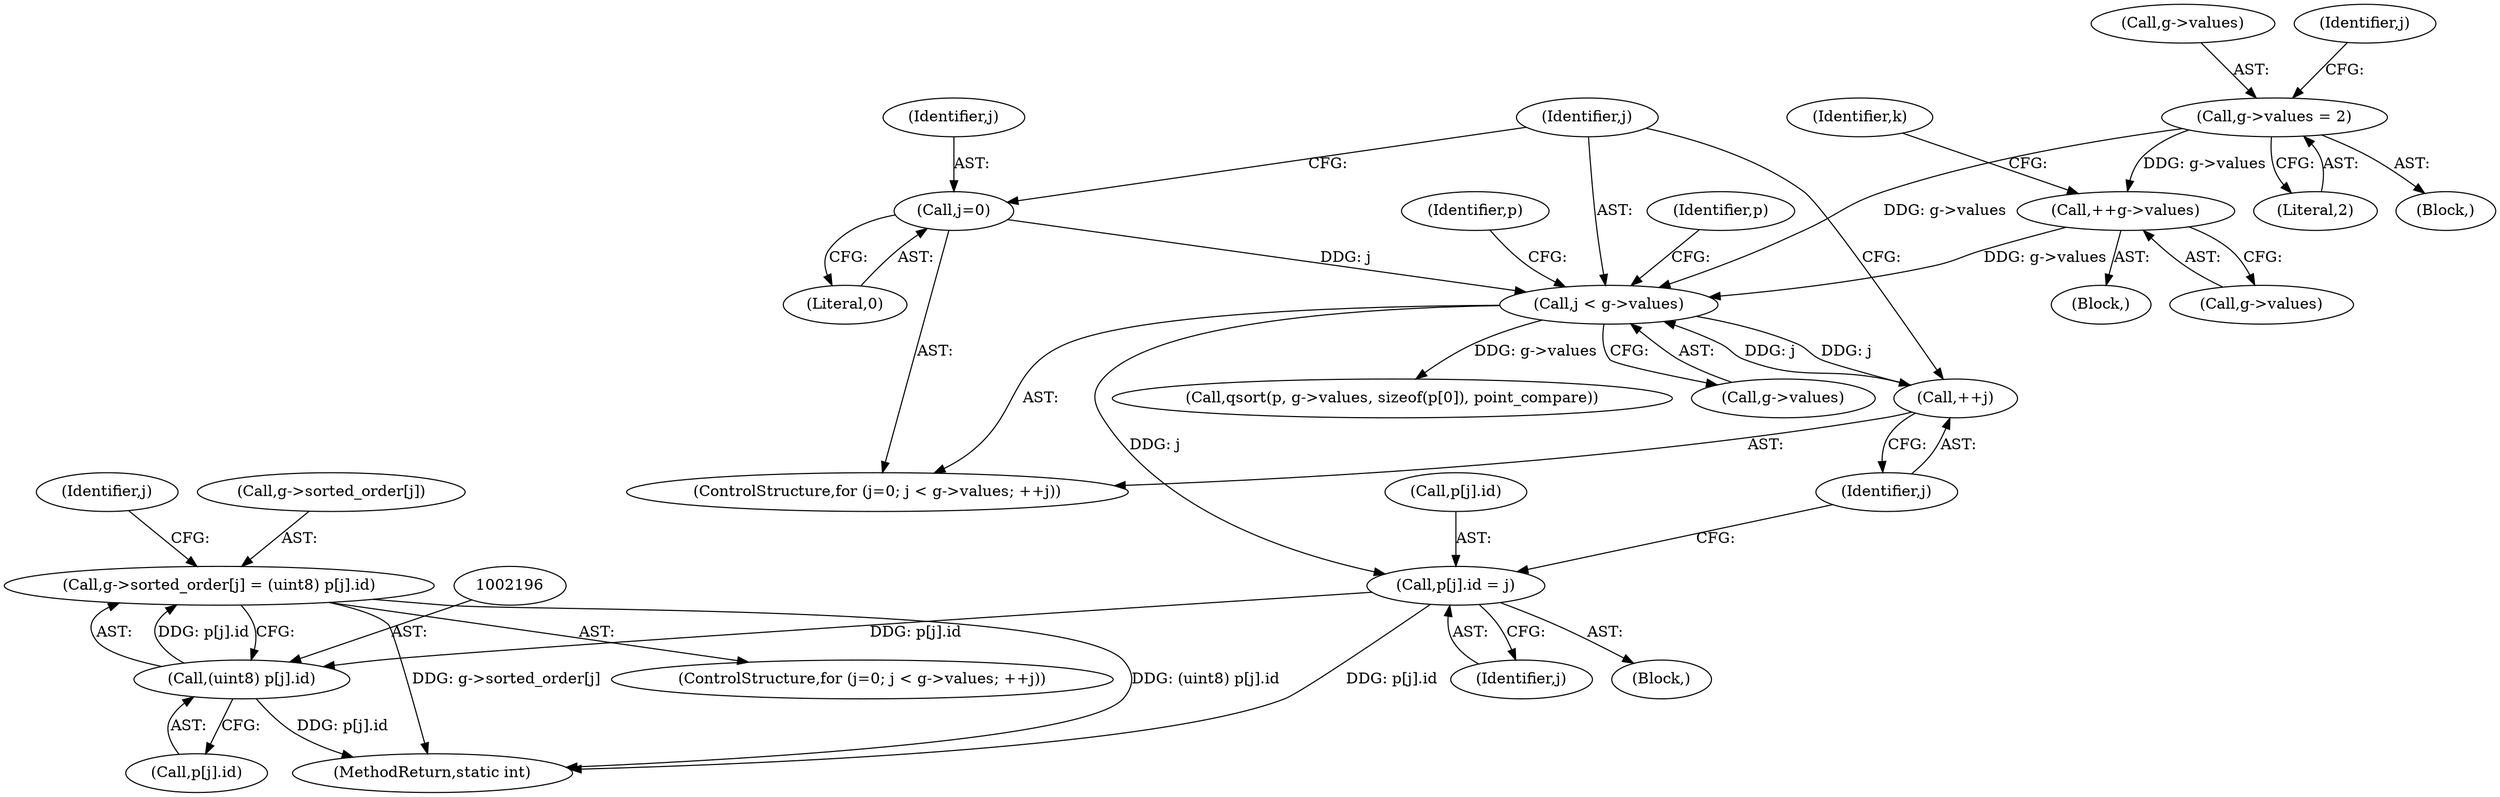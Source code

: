 digraph "0_stb_244d83bc3d859293f55812d48b3db168e581f6ab_0@array" {
"1002189" [label="(Call,g->sorted_order[j] = (uint8) p[j].id)"];
"1002195" [label="(Call,(uint8) p[j].id)"];
"1002161" [label="(Call,p[j].id = j)"];
"1002142" [label="(Call,j < g->values)"];
"1002147" [label="(Call,++j)"];
"1002139" [label="(Call,j=0)"];
"1002082" [label="(Call,g->values = 2)"];
"1002134" [label="(Call,++g->values)"];
"1002167" [label="(Identifier,j)"];
"1002149" [label="(Block,)"];
"1002197" [label="(Call,p[j].id)"];
"1002168" [label="(Call,qsort(p, g->values, sizeof(p[0]), point_compare))"];
"1003515" [label="(MethodReturn,static int)"];
"1002086" [label="(Literal,2)"];
"1002135" [label="(Call,g->values)"];
"1002190" [label="(Call,g->sorted_order[j])"];
"1002140" [label="(Identifier,j)"];
"1002141" [label="(Literal,0)"];
"1002144" [label="(Call,g->values)"];
"1002119" [label="(Identifier,k)"];
"1002153" [label="(Identifier,p)"];
"1002142" [label="(Call,j < g->values)"];
"1002161" [label="(Call,p[j].id = j)"];
"1002082" [label="(Call,g->values = 2)"];
"1002162" [label="(Call,p[j].id)"];
"1002147" [label="(Call,++j)"];
"1002083" [label="(Call,g->values)"];
"1002195" [label="(Call,(uint8) p[j].id)"];
"1002148" [label="(Identifier,j)"];
"1002169" [label="(Identifier,p)"];
"1002089" [label="(Identifier,j)"];
"1002178" [label="(ControlStructure,for (j=0; j < g->values; ++j))"];
"1002139" [label="(Call,j=0)"];
"1002143" [label="(Identifier,j)"];
"1002134" [label="(Call,++g->values)"];
"1002188" [label="(Identifier,j)"];
"1001882" [label="(Block,)"];
"1002120" [label="(Block,)"];
"1002189" [label="(Call,g->sorted_order[j] = (uint8) p[j].id)"];
"1002138" [label="(ControlStructure,for (j=0; j < g->values; ++j))"];
"1002189" -> "1002178"  [label="AST: "];
"1002189" -> "1002195"  [label="CFG: "];
"1002190" -> "1002189"  [label="AST: "];
"1002195" -> "1002189"  [label="AST: "];
"1002188" -> "1002189"  [label="CFG: "];
"1002189" -> "1003515"  [label="DDG: g->sorted_order[j]"];
"1002189" -> "1003515"  [label="DDG: (uint8) p[j].id"];
"1002195" -> "1002189"  [label="DDG: p[j].id"];
"1002195" -> "1002197"  [label="CFG: "];
"1002196" -> "1002195"  [label="AST: "];
"1002197" -> "1002195"  [label="AST: "];
"1002195" -> "1003515"  [label="DDG: p[j].id"];
"1002161" -> "1002195"  [label="DDG: p[j].id"];
"1002161" -> "1002149"  [label="AST: "];
"1002161" -> "1002167"  [label="CFG: "];
"1002162" -> "1002161"  [label="AST: "];
"1002167" -> "1002161"  [label="AST: "];
"1002148" -> "1002161"  [label="CFG: "];
"1002161" -> "1003515"  [label="DDG: p[j].id"];
"1002142" -> "1002161"  [label="DDG: j"];
"1002142" -> "1002138"  [label="AST: "];
"1002142" -> "1002144"  [label="CFG: "];
"1002143" -> "1002142"  [label="AST: "];
"1002144" -> "1002142"  [label="AST: "];
"1002153" -> "1002142"  [label="CFG: "];
"1002169" -> "1002142"  [label="CFG: "];
"1002147" -> "1002142"  [label="DDG: j"];
"1002139" -> "1002142"  [label="DDG: j"];
"1002082" -> "1002142"  [label="DDG: g->values"];
"1002134" -> "1002142"  [label="DDG: g->values"];
"1002142" -> "1002147"  [label="DDG: j"];
"1002142" -> "1002168"  [label="DDG: g->values"];
"1002147" -> "1002138"  [label="AST: "];
"1002147" -> "1002148"  [label="CFG: "];
"1002148" -> "1002147"  [label="AST: "];
"1002143" -> "1002147"  [label="CFG: "];
"1002139" -> "1002138"  [label="AST: "];
"1002139" -> "1002141"  [label="CFG: "];
"1002140" -> "1002139"  [label="AST: "];
"1002141" -> "1002139"  [label="AST: "];
"1002143" -> "1002139"  [label="CFG: "];
"1002082" -> "1001882"  [label="AST: "];
"1002082" -> "1002086"  [label="CFG: "];
"1002083" -> "1002082"  [label="AST: "];
"1002086" -> "1002082"  [label="AST: "];
"1002089" -> "1002082"  [label="CFG: "];
"1002082" -> "1002134"  [label="DDG: g->values"];
"1002134" -> "1002120"  [label="AST: "];
"1002134" -> "1002135"  [label="CFG: "];
"1002135" -> "1002134"  [label="AST: "];
"1002119" -> "1002134"  [label="CFG: "];
}
